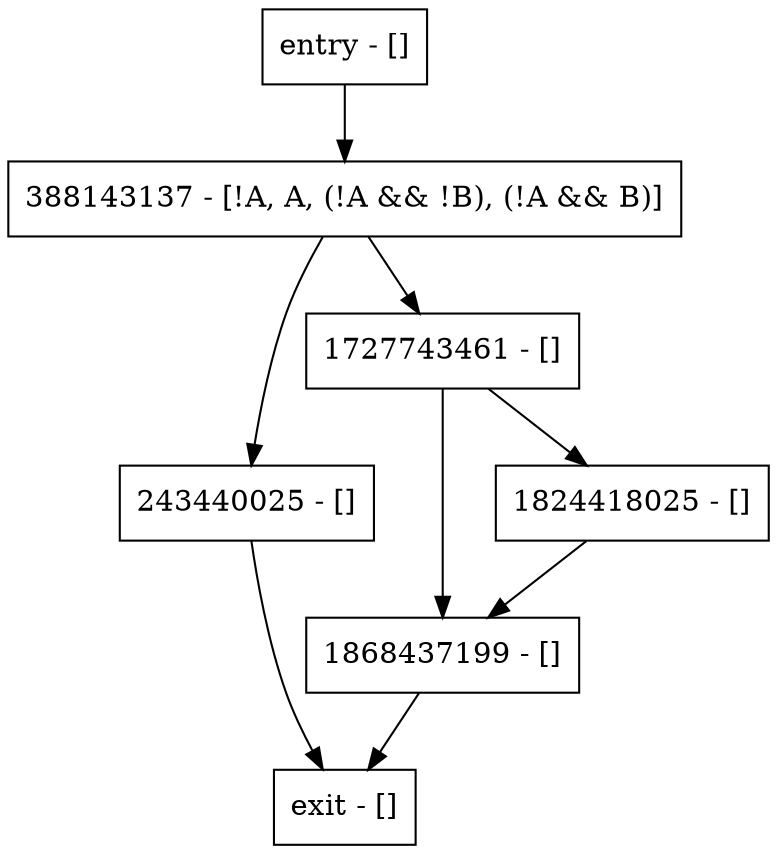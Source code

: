 digraph main {
node [shape=record];
entry [label="entry - []"];
exit [label="exit - []"];
243440025 [label="243440025 - []"];
1868437199 [label="1868437199 - []"];
1727743461 [label="1727743461 - []"];
388143137 [label="388143137 - [!A, A, (!A && !B), (!A && B)]"];
1824418025 [label="1824418025 - []"];
entry;
exit;
entry -> 388143137;
243440025 -> exit;
1868437199 -> exit;
1727743461 -> 1868437199;
1727743461 -> 1824418025;
388143137 -> 243440025;
388143137 -> 1727743461;
1824418025 -> 1868437199;
}

